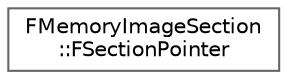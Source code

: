 digraph "Graphical Class Hierarchy"
{
 // INTERACTIVE_SVG=YES
 // LATEX_PDF_SIZE
  bgcolor="transparent";
  edge [fontname=Helvetica,fontsize=10,labelfontname=Helvetica,labelfontsize=10];
  node [fontname=Helvetica,fontsize=10,shape=box,height=0.2,width=0.4];
  rankdir="LR";
  Node0 [id="Node000000",label="FMemoryImageSection\l::FSectionPointer",height=0.2,width=0.4,color="grey40", fillcolor="white", style="filled",URL="$d3/d6d/structFMemoryImageSection_1_1FSectionPointer.html",tooltip=" "];
}

